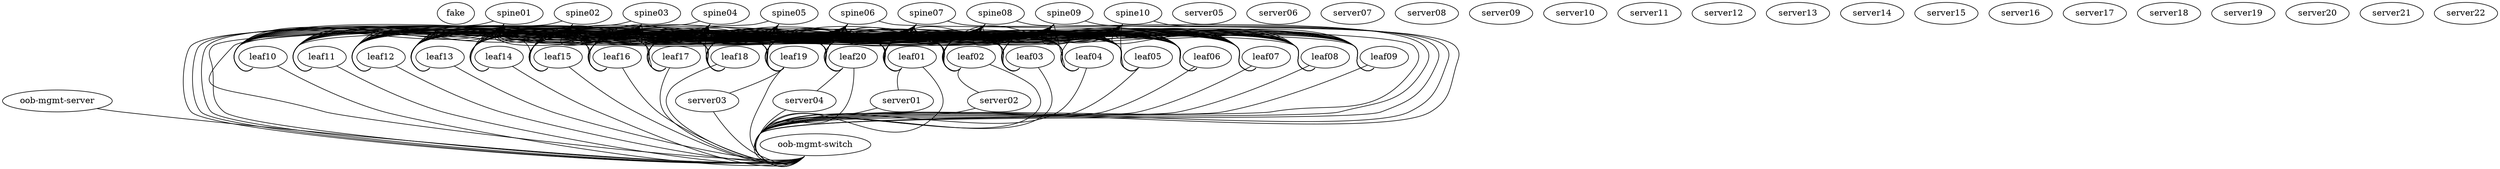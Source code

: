 graph multiverse_network {
   
   "fake" [function="fake"]
   "oob-mgmt-server"  [function="oob-server" cpu="4" memory="2048"]
   "oob-mgmt-switch"  [function="oob-switch" mgmt_ip="192.168.200.251" ports="64"]

   "spine01" [function="spine"  os="sonic-202012-f6f4c7f4" mgmt_ip="192.168.200.21" ports="32"]
   "spine02" [function="spine"  os="sonic-202012-f6f4c7f4" mgmt_ip="192.168.200.22" ports="32"]
   "spine03" [function="spine"  os="sonic-202012-f6f4c7f4" mgmt_ip="192.168.200.23" ports="32"]
   "spine04" [function="spine"  os="sonic-202012-f6f4c7f4" mgmt_ip="192.168.200.24" ports="32"]
   "spine05" [function="spine"  os="sonic-202012-f6f4c7f4" mgmt_ip="192.168.200.25" ports="32"]
   "spine06" [function="spine"  os="sonic-202012-f6f4c7f4" mgmt_ip="192.168.200.26" ports="32"]
   "spine07" [function="spine"  os="sonic-202012-f6f4c7f4" mgmt_ip="192.168.200.27" ports="32"]
   "spine08" [function="spine"  os="sonic-202012-f6f4c7f4" mgmt_ip="192.168.200.28" ports="32"]
   "spine09" [function="spine"  os="sonic-202012-f6f4c7f4" mgmt_ip="192.168.200.29" ports="32"]
   "spine10" [function="spine"  os="sonic-202012-f6f4c7f4" mgmt_ip="192.168.200.30" ports="32"]
   
   "leaf01" [function="leaf"  os="sonic-202012-f6f4c7f4" mgmt_ip="192.168.200.41" ports="54"]
   "leaf02" [function="leaf"  os="sonic-202012-f6f4c7f4" mgmt_ip="192.168.200.42" ports="54"]
   "leaf03" [function="leaf"  os="sonic-202012-f6f4c7f4" mgmt_ip="192.168.200.43" ports="54"]
   "leaf04" [function="leaf"  os="sonic-202012-f6f4c7f4" mgmt_ip="192.168.200.44" ports="54"]
   "leaf05" [function="leaf"  os="sonic-202012-f6f4c7f4" mgmt_ip="192.168.200.45" ports="54"]
   "leaf06" [function="leaf"  os="sonic-202012-f6f4c7f4" mgmt_ip="192.168.200.46" ports="54"]
   "leaf07" [function="leaf"  os="sonic-202012-f6f4c7f4" mgmt_ip="192.168.200.47" ports="54"]
   "leaf08" [function="leaf"  os="sonic-202012-f6f4c7f4" mgmt_ip="192.168.200.48" ports="54"]
   "leaf09" [function="leaf"  os="sonic-202012-f6f4c7f4" mgmt_ip="192.168.200.49" ports="54"]
   "leaf10" [function="leaf"  os="sonic-202012-f6f4c7f4" mgmt_ip="192.168.200.50" ports="54"]
   "leaf11" [function="leaf"  os="sonic-202012-f6f4c7f4" mgmt_ip="192.168.200.51" ports="54"]
   "leaf12" [function="leaf"  os="sonic-202012-f6f4c7f4" mgmt_ip="192.168.200.52" ports="54"]
   "leaf13" [function="leaf"  os="sonic-202012-f6f4c7f4" mgmt_ip="192.168.200.53" ports="54"]
   "leaf14" [function="leaf"  os="sonic-202012-f6f4c7f4" mgmt_ip="192.168.200.54" ports="54"]
   "leaf15" [function="leaf"  os="sonic-202012-f6f4c7f4" mgmt_ip="192.168.200.55" ports="54"]
   "leaf16" [function="leaf"  os="sonic-202012-f6f4c7f4" mgmt_ip="192.168.200.56" ports="54"]
   "leaf17" [function="leaf"  os="sonic-202012-f6f4c7f4" mgmt_ip="192.168.200.57" ports="54"]
   "leaf18" [function="leaf"  os="sonic-202012-f6f4c7f4" mgmt_ip="192.168.200.58" ports="54"]
   "leaf19" [function="leaf"  os="sonic-202012-f6f4c7f4" mgmt_ip="192.168.200.59" ports="54"]
   "leaf20" [function="leaf"  os="sonic-202012-f6f4c7f4" mgmt_ip="192.168.200.60" ports="54"]
   
   "server01" [function="host" os="generic/ubuntu1804" mgmt_ip="192.168.200.81" nic_model="e1000" memory="1024"]
   "server02" [function="host" os="generic/ubuntu1804" mgmt_ip="192.168.200.82" nic_model="e1000" memory="1024"]
   "server03" [function="host" os="generic/ubuntu1804" mgmt_ip="192.168.200.83" nic_model="e1000" memory="1024"]
   "server04" [function="host" os="generic/ubuntu1804" mgmt_ip="192.168.200.84" nic_model="e1000" memory="1024"]
   "server05" [function="host" os="generic/ubuntu1804" mgmt_ip="192.168.200.85" nic_model="e1000" memory="1024"]
   "server06" [function="host" os="generic/ubuntu1804" mgmt_ip="192.168.200.86" nic_model="e1000" memory="1024"]
   "server07" [function="host" os="generic/ubuntu1804" mgmt_ip="192.168.200.87" nic_model="e1000" memory="1024"]
   "server08" [function="host" os="generic/ubuntu1804" mgmt_ip="192.168.200.88" nic_model="e1000" memory="1024"]
   "server09" [function="host" os="generic/ubuntu1804" mgmt_ip="192.168.200.89" nic_model="e1000" memory="1024"]
   "server10" [function="host" os="generic/ubuntu1804" mgmt_ip="192.168.200.90" nic_model="e1000" memory="1024"]
   "server11" [function="host" os="generic/ubuntu1804" mgmt_ip="192.168.200.91" nic_model="e1000" memory="1024"]
   "server12" [function="host" os="generic/ubuntu1804" mgmt_ip="192.168.200.92" nic_model="e1000" memory="1024"]
   "server13" [function="host" os="generic/ubuntu1804" mgmt_ip="192.168.200.93" nic_model="e1000" memory="1024"]
   "server14" [function="host" os="generic/ubuntu1804" mgmt_ip="192.168.200.94" nic_model="e1000" memory="1024"]
   "server15" [function="host" os="generic/ubuntu1804" mgmt_ip="192.168.200.95" nic_model="e1000" memory="1024"]
   "server16" [function="host" os="generic/ubuntu1804" mgmt_ip="192.168.200.96" nic_model="e1000" memory="1024"]
   "server17" [function="host" os="generic/ubuntu1804" mgmt_ip="192.168.200.97" nic_model="e1000" memory="1024"]
   "server18" [function="host" os="generic/ubuntu1804" mgmt_ip="192.168.200.98" nic_model="e1000" memory="1024"]
   "server19" [function="host" os="generic/ubuntu1804" mgmt_ip="192.168.200.99" nic_model="e1000" memory="1024"]
   "server20" [function="host" os="generic/ubuntu1804" mgmt_ip="192.168.200.100" nic_model="e1000" memory="1024"]
   "server21" [function="host" os="generic/ubuntu1804" mgmt_ip="192.168.200.101" nic_model="e1000" memory="1024"]
   "server22" [function="host" os="generic/ubuntu1804" mgmt_ip="192.168.200.102" nic_model="e1000" memory="1024"]


   "spine01":"swp1" -- "leaf01":"swp1"
   "spine02":"swp1" -- "leaf01":"swp2"
   "spine03":"swp1" -- "leaf01":"swp3"
   "spine04":"swp1" -- "leaf01":"swp4"
   "spine05":"swp1" -- "leaf01":"swp5"
   "spine06":"swp1" -- "leaf01":"swp6"
   "spine07":"swp1" -- "leaf01":"swp7"
   "spine08":"swp1" -- "leaf01":"swp8"
   "spine09":"swp1" -- "leaf01":"swp9"
   "spine10":"swp1" -- "leaf01":"swp10"

   "spine01":"swp2" -- "leaf02":"swp1"
   "spine02":"swp2" -- "leaf02":"swp2"
   "spine03":"swp2" -- "leaf02":"swp3"
   "spine04":"swp2" -- "leaf02":"swp4"
   "spine05":"swp2" -- "leaf02":"swp5"
   "spine06":"swp2" -- "leaf02":"swp6"
   "spine07":"swp2" -- "leaf02":"swp7"
   "spine08":"swp2" -- "leaf02":"swp8"
   "spine09":"swp2" -- "leaf02":"swp9"
   "spine10":"swp2" -- "leaf02":"swp10"

   "spine01":"swp3" -- "leaf03":"swp1"
   "spine02":"swp3" -- "leaf03":"swp2"
   "spine03":"swp3" -- "leaf03":"swp3"
   "spine04":"swp3" -- "leaf03":"swp4"
   "spine05":"swp3" -- "leaf03":"swp5"
   "spine06":"swp3" -- "leaf03":"swp6"
   "spine07":"swp3" -- "leaf03":"swp7"
   "spine08":"swp3" -- "leaf03":"swp8"
   "spine09":"swp3" -- "leaf03":"swp9"
   "spine10":"swp3" -- "leaf03":"swp10"

   "spine01":"swp4" -- "leaf04":"swp1"
   "spine02":"swp4" -- "leaf04":"swp2"
   "spine03":"swp4" -- "leaf04":"swp3"
   "spine04":"swp4" -- "leaf04":"swp4"
   "spine05":"swp4" -- "leaf04":"swp5"
   "spine06":"swp4" -- "leaf04":"swp6"
   "spine07":"swp4" -- "leaf04":"swp7"
   "spine08":"swp4" -- "leaf04":"swp8"
   "spine09":"swp4" -- "leaf04":"swp9"
   "spine10":"swp4" -- "leaf04":"swp10"

   "spine01":"swp5" -- "leaf05":"swp1"
   "spine02":"swp5" -- "leaf05":"swp2"
   "spine03":"swp5" -- "leaf05":"swp3"
   "spine04":"swp5" -- "leaf05":"swp4"
   "spine05":"swp5" -- "leaf05":"swp5"
   "spine06":"swp5" -- "leaf05":"swp6"
   "spine07":"swp5" -- "leaf05":"swp7"
   "spine08":"swp5" -- "leaf05":"swp8"
   "spine09":"swp5" -- "leaf05":"swp9"
   "spine10":"swp5" -- "leaf05":"swp10"

   "spine01":"swp6" -- "leaf06":"swp1"
   "spine02":"swp6" -- "leaf06":"swp2"
   "spine03":"swp6" -- "leaf06":"swp3"
   "spine04":"swp6" -- "leaf06":"swp4"
   "spine05":"swp6" -- "leaf06":"swp5"
   "spine06":"swp6" -- "leaf06":"swp6"
   "spine07":"swp6" -- "leaf06":"swp7"
   "spine08":"swp6" -- "leaf06":"swp8"
   "spine09":"swp6" -- "leaf06":"swp9"
   "spine10":"swp6" -- "leaf06":"swp10"

   "spine01":"swp7" -- "leaf07":"swp1"
   "spine02":"swp7" -- "leaf07":"swp2"
   "spine03":"swp7" -- "leaf07":"swp3"
   "spine04":"swp7" -- "leaf07":"swp4"
   "spine05":"swp7" -- "leaf07":"swp5"
   "spine06":"swp7" -- "leaf07":"swp6"
   "spine07":"swp7" -- "leaf07":"swp7"
   "spine08":"swp7" -- "leaf07":"swp8"
   "spine09":"swp7" -- "leaf07":"swp9"
   "spine10":"swp7" -- "leaf07":"swp10"

   "spine01":"swp8" -- "leaf08":"swp1"
   "spine02":"swp8" -- "leaf08":"swp2"
   "spine03":"swp8" -- "leaf08":"swp3"
   "spine04":"swp8" -- "leaf08":"swp4"
   "spine05":"swp8" -- "leaf08":"swp5"
   "spine06":"swp8" -- "leaf08":"swp6"
   "spine07":"swp8" -- "leaf08":"swp7"
   "spine08":"swp8" -- "leaf08":"swp8"
   "spine09":"swp8" -- "leaf08":"swp9"
   "spine10":"swp8" -- "leaf08":"swp10"

   "spine01":"swp9" -- "leaf09":"swp1"
   "spine02":"swp9" -- "leaf09":"swp2"
   "spine03":"swp9" -- "leaf09":"swp3"
   "spine04":"swp9" -- "leaf09":"swp4"
   "spine05":"swp9" -- "leaf09":"swp5"
   "spine06":"swp9" -- "leaf09":"swp6"
   "spine07":"swp9" -- "leaf09":"swp7"
   "spine08":"swp9" -- "leaf09":"swp8"
   "spine09":"swp9" -- "leaf09":"swp9"
   "spine10":"swp9" -- "leaf09":"swp10"

   "spine01":"swp10" -- "leaf10":"swp1"
   "spine02":"swp10" -- "leaf10":"swp2"
   "spine03":"swp10" -- "leaf10":"swp3"
   "spine04":"swp10" -- "leaf10":"swp4"
   "spine05":"swp10" -- "leaf10":"swp5"
   "spine06":"swp10" -- "leaf10":"swp6"
   "spine07":"swp10" -- "leaf10":"swp7"
   "spine08":"swp10" -- "leaf10":"swp8"
   "spine09":"swp10" -- "leaf10":"swp9"
   "spine10":"swp10" -- "leaf10":"swp10"

   "spine01":"swp11" -- "leaf11":"swp1"
   "spine02":"swp11" -- "leaf11":"swp2"
   "spine03":"swp11" -- "leaf11":"swp3"
   "spine04":"swp11" -- "leaf11":"swp4"
   "spine05":"swp11" -- "leaf11":"swp5"
   "spine06":"swp11" -- "leaf11":"swp6"
   "spine07":"swp11" -- "leaf11":"swp7"
   "spine08":"swp11" -- "leaf11":"swp8"
   "spine09":"swp11" -- "leaf11":"swp9"
   "spine10":"swp11" -- "leaf11":"swp10"

   "spine01":"swp12" -- "leaf12":"swp1"
   "spine02":"swp12" -- "leaf12":"swp2"
   "spine03":"swp12" -- "leaf12":"swp3"
   "spine04":"swp12" -- "leaf12":"swp4"
   "spine05":"swp12" -- "leaf12":"swp5"
   "spine06":"swp12" -- "leaf12":"swp6"
   "spine07":"swp12" -- "leaf12":"swp7"
   "spine08":"swp12" -- "leaf12":"swp8"
   "spine09":"swp12" -- "leaf12":"swp9"
   "spine10":"swp12" -- "leaf12":"swp10"

   "spine01":"swp13" -- "leaf13":"swp1"
   "spine02":"swp13" -- "leaf13":"swp2"
   "spine03":"swp13" -- "leaf13":"swp3"
   "spine04":"swp13" -- "leaf13":"swp4"
   "spine05":"swp13" -- "leaf13":"swp5"
   "spine06":"swp13" -- "leaf13":"swp6"
   "spine07":"swp13" -- "leaf13":"swp7"
   "spine08":"swp13" -- "leaf13":"swp8"
   "spine09":"swp13" -- "leaf13":"swp9"
   "spine10":"swp13" -- "leaf13":"swp10"

   "spine01":"swp14" -- "leaf14":"swp1"
   "spine02":"swp14" -- "leaf14":"swp2"
   "spine03":"swp14" -- "leaf14":"swp3"
   "spine04":"swp14" -- "leaf14":"swp4"
   "spine05":"swp14" -- "leaf14":"swp5"
   "spine06":"swp14" -- "leaf14":"swp6"
   "spine07":"swp14" -- "leaf14":"swp7"
   "spine08":"swp14" -- "leaf14":"swp8"
   "spine09":"swp14" -- "leaf14":"swp9"
   "spine10":"swp14" -- "leaf14":"swp10"

   "spine01":"swp15" -- "leaf15":"swp1"
   "spine02":"swp15" -- "leaf15":"swp2"
   "spine03":"swp15" -- "leaf15":"swp3"
   "spine04":"swp15" -- "leaf15":"swp4"
   "spine05":"swp15" -- "leaf15":"swp5"
   "spine06":"swp15" -- "leaf15":"swp6"
   "spine07":"swp15" -- "leaf15":"swp7"
   "spine08":"swp15" -- "leaf15":"swp8"
   "spine09":"swp15" -- "leaf15":"swp9"
   "spine10":"swp15" -- "leaf15":"swp10"

   "spine01":"swp16" -- "leaf16":"swp1"
   "spine02":"swp16" -- "leaf16":"swp2"
   "spine03":"swp16" -- "leaf16":"swp3"
   "spine04":"swp16" -- "leaf16":"swp4"
   "spine05":"swp16" -- "leaf16":"swp5"
   "spine06":"swp16" -- "leaf16":"swp6"
   "spine07":"swp16" -- "leaf16":"swp7"
   "spine08":"swp16" -- "leaf16":"swp8"
   "spine09":"swp16" -- "leaf16":"swp9"
   "spine10":"swp16" -- "leaf16":"swp10"

   "spine01":"swp17" -- "leaf17":"swp1"
   "spine02":"swp17" -- "leaf17":"swp2"
   "spine03":"swp17" -- "leaf17":"swp3"
   "spine04":"swp17" -- "leaf17":"swp4"
   "spine05":"swp17" -- "leaf17":"swp5"
   "spine06":"swp17" -- "leaf17":"swp6"
   "spine07":"swp17" -- "leaf17":"swp7"
   "spine08":"swp17" -- "leaf17":"swp8"
   "spine09":"swp17" -- "leaf17":"swp9"
   "spine10":"swp17" -- "leaf17":"swp10"

   "spine01":"swp18" -- "leaf18":"swp1"
   "spine02":"swp18" -- "leaf18":"swp2"
   "spine03":"swp18" -- "leaf18":"swp3"
   "spine04":"swp18" -- "leaf18":"swp4"
   "spine05":"swp18" -- "leaf18":"swp5"
   "spine06":"swp18" -- "leaf18":"swp6"
   "spine07":"swp18" -- "leaf18":"swp7"
   "spine08":"swp18" -- "leaf18":"swp8"
   "spine09":"swp18" -- "leaf18":"swp9"
   "spine10":"swp18" -- "leaf18":"swp10"

   "spine01":"swp19" -- "leaf19":"swp1"
   "spine02":"swp19" -- "leaf19":"swp2"
   "spine03":"swp19" -- "leaf19":"swp3"
   "spine04":"swp19" -- "leaf19":"swp4"
   "spine05":"swp19" -- "leaf19":"swp5"
   "spine06":"swp19" -- "leaf19":"swp6"
   "spine07":"swp19" -- "leaf19":"swp7"
   "spine08":"swp19" -- "leaf19":"swp8"
   "spine09":"swp19" -- "leaf19":"swp9"
   "spine10":"swp19" -- "leaf19":"swp10"

   "spine01":"swp20" -- "leaf20":"swp1"
   "spine02":"swp20" -- "leaf20":"swp2"
   "spine03":"swp20" -- "leaf20":"swp3"
   "spine04":"swp20" -- "leaf20":"swp4"
   "spine05":"swp20" -- "leaf20":"swp5"
   "spine06":"swp20" -- "leaf20":"swp6"
   "spine07":"swp20" -- "leaf20":"swp7"
   "spine08":"swp20" -- "leaf20":"swp8"
   "spine09":"swp20" -- "leaf20":"swp9"
   "spine10":"swp20" -- "leaf20":"swp10"


   "leaf01":"swp11" -- "server01":"eth1"
   "leaf02":"swp11" -- "server02":"eth1"
   "leaf19":"swp11" -- "server03":"eth1"
   "leaf20":"swp11" -- "server04":"eth1"

   "oob-mgmt-server":"eth1" -- "oob-mgmt-switch":"swp1"
   
   "spine01":"eth0" -- "oob-mgmt-switch":"swp2" [left_mac="44:38:50:22:01:01"]
   "spine02":"eth0" -- "oob-mgmt-switch":"swp3" [left_mac="44:38:50:22:01:02"]
   "spine03":"eth0" -- "oob-mgmt-switch":"swp4" [left_mac="44:38:50:22:01:03"]
   "spine04":"eth0" -- "oob-mgmt-switch":"swp5" [left_mac="44:38:50:22:01:04"]
   "spine05":"eth0" -- "oob-mgmt-switch":"swp6" [left_mac="44:38:50:22:01:05"]
   "spine06":"eth0" -- "oob-mgmt-switch":"swp7" [left_mac="44:38:50:22:01:06"]
   "spine07":"eth0" -- "oob-mgmt-switch":"swp8" [left_mac="44:38:50:22:01:07"]
   "spine08":"eth0" -- "oob-mgmt-switch":"swp9" [left_mac="44:38:50:22:01:08"]
   "spine09":"eth0" -- "oob-mgmt-switch":"swp10" [left_mac="44:38:50:22:01:09"]
   "spine10":"eth0" -- "oob-mgmt-switch":"swp11" [left_mac="44:38:50:22:01:10"]
   
   "leaf01":"eth0" -- "oob-mgmt-switch":"swp12" [left_mac="44:38:40:22:01:01"]
   "leaf02":"eth0" -- "oob-mgmt-switch":"swp13" [left_mac="44:38:40:22:01:02"]
   "leaf03":"eth0" -- "oob-mgmt-switch":"swp14" [left_mac="44:38:40:22:01:03"]
   "leaf04":"eth0" -- "oob-mgmt-switch":"swp15" [left_mac="44:38:40:22:01:04"]
   "leaf05":"eth0" -- "oob-mgmt-switch":"swp16" [left_mac="44:38:40:22:01:05"]
   "leaf06":"eth0" -- "oob-mgmt-switch":"swp17" [left_mac="44:38:40:22:01:06"]
   "leaf07":"eth0" -- "oob-mgmt-switch":"swp18" [left_mac="44:38:40:22:01:07"]
   "leaf08":"eth0" -- "oob-mgmt-switch":"swp19" [left_mac="44:38:40:22:01:08"]
   "leaf09":"eth0" -- "oob-mgmt-switch":"swp20" [left_mac="44:38:40:22:01:09"]
   "leaf10":"eth0" -- "oob-mgmt-switch":"swp21" [left_mac="44:38:40:22:01:10"]
   "leaf11":"eth0" -- "oob-mgmt-switch":"swp22" [left_mac="44:38:40:22:01:11"]
   "leaf12":"eth0" -- "oob-mgmt-switch":"swp23" [left_mac="44:38:40:22:01:12"]
   "leaf13":"eth0" -- "oob-mgmt-switch":"swp24" [left_mac="44:38:40:22:01:13"]
   "leaf14":"eth0" -- "oob-mgmt-switch":"swp25" [left_mac="44:38:40:22:01:14"]
   "leaf15":"eth0" -- "oob-mgmt-switch":"swp26" [left_mac="44:38:40:22:01:15"]
   "leaf16":"eth0" -- "oob-mgmt-switch":"swp27" [left_mac="44:38:40:22:01:16"]
   "leaf17":"eth0" -- "oob-mgmt-switch":"swp28" [left_mac="44:38:40:22:01:17"]
   "leaf18":"eth0" -- "oob-mgmt-switch":"swp29" [left_mac="44:38:40:22:01:18"]
   "leaf19":"eth0" -- "oob-mgmt-switch":"swp30" [left_mac="44:38:40:22:01:19"]
   "leaf20":"eth0" -- "oob-mgmt-switch":"swp31" [left_mac="44:38:40:22:01:20"]

   "server01":"eth0" -- "oob-mgmt-switch":"swp32" [left_mac="44:38:30:22:01:01"]
   "server02":"eth0" -- "oob-mgmt-switch":"swp33" [left_mac="44:38:30:22:01:02"]
   "server03":"eth0" -- "oob-mgmt-switch":"swp34" [left_mac="44:38:30:22:01:03"]
   "server04":"eth0" -- "oob-mgmt-switch":"swp35" [left_mac="44:38:30:22:01:04"]  
}
